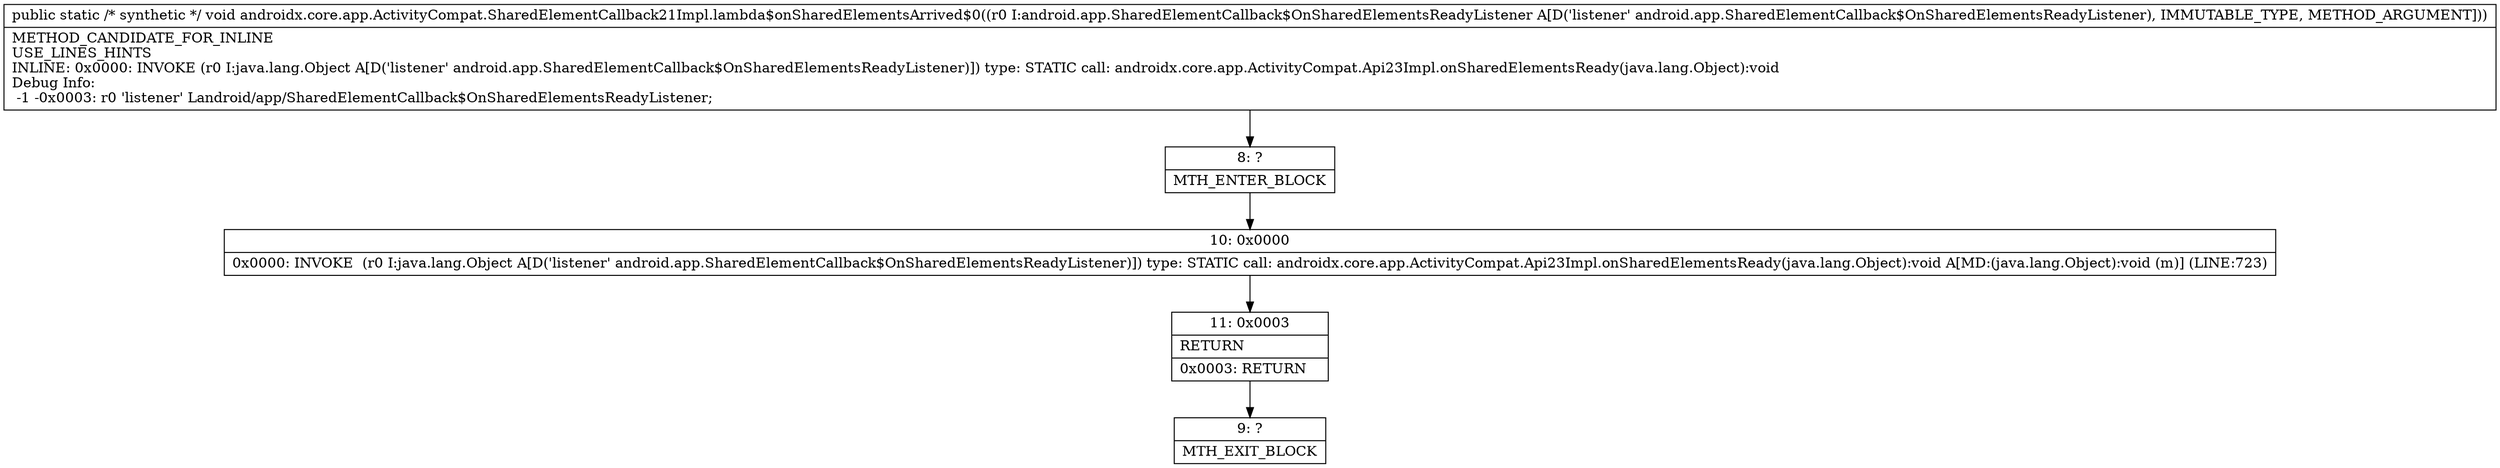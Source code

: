 digraph "CFG forandroidx.core.app.ActivityCompat.SharedElementCallback21Impl.lambda$onSharedElementsArrived$0(Landroid\/app\/SharedElementCallback$OnSharedElementsReadyListener;)V" {
Node_8 [shape=record,label="{8\:\ ?|MTH_ENTER_BLOCK\l}"];
Node_10 [shape=record,label="{10\:\ 0x0000|0x0000: INVOKE  (r0 I:java.lang.Object A[D('listener' android.app.SharedElementCallback$OnSharedElementsReadyListener)]) type: STATIC call: androidx.core.app.ActivityCompat.Api23Impl.onSharedElementsReady(java.lang.Object):void A[MD:(java.lang.Object):void (m)] (LINE:723)\l}"];
Node_11 [shape=record,label="{11\:\ 0x0003|RETURN\l|0x0003: RETURN   \l}"];
Node_9 [shape=record,label="{9\:\ ?|MTH_EXIT_BLOCK\l}"];
MethodNode[shape=record,label="{public static \/* synthetic *\/ void androidx.core.app.ActivityCompat.SharedElementCallback21Impl.lambda$onSharedElementsArrived$0((r0 I:android.app.SharedElementCallback$OnSharedElementsReadyListener A[D('listener' android.app.SharedElementCallback$OnSharedElementsReadyListener), IMMUTABLE_TYPE, METHOD_ARGUMENT]))  | METHOD_CANDIDATE_FOR_INLINE\lUSE_LINES_HINTS\lINLINE: 0x0000: INVOKE  (r0 I:java.lang.Object A[D('listener' android.app.SharedElementCallback$OnSharedElementsReadyListener)]) type: STATIC call: androidx.core.app.ActivityCompat.Api23Impl.onSharedElementsReady(java.lang.Object):void\lDebug Info:\l  \-1 \-0x0003: r0 'listener' Landroid\/app\/SharedElementCallback$OnSharedElementsReadyListener;\l}"];
MethodNode -> Node_8;Node_8 -> Node_10;
Node_10 -> Node_11;
Node_11 -> Node_9;
}

